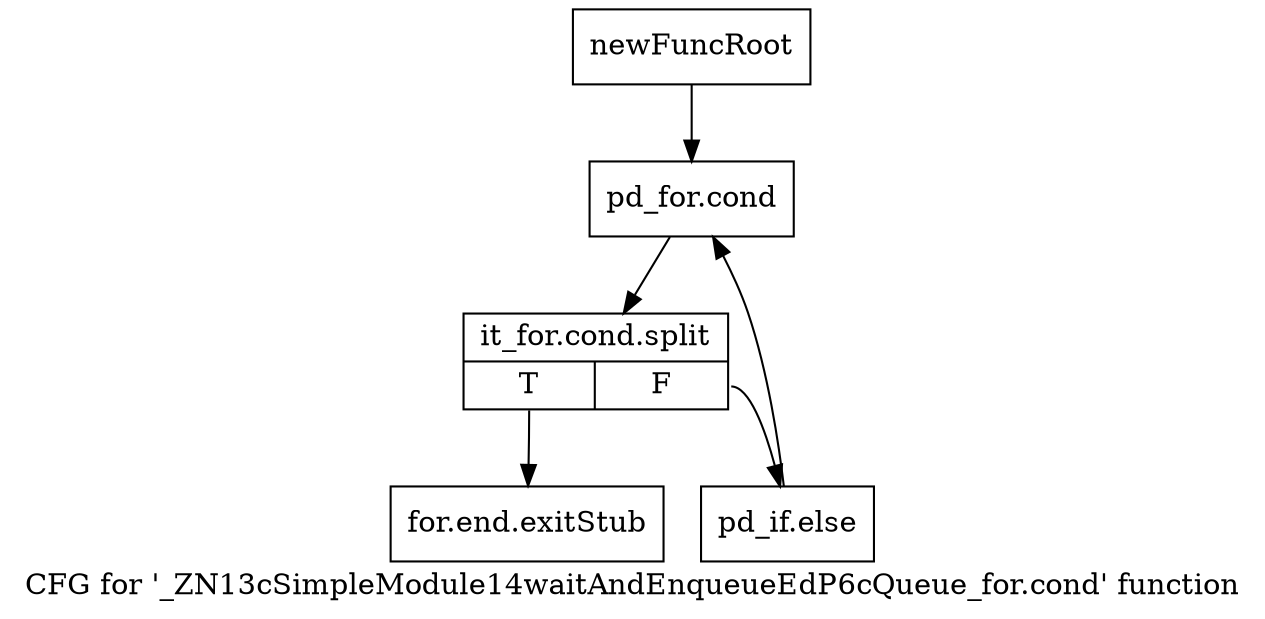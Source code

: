 digraph "CFG for '_ZN13cSimpleModule14waitAndEnqueueEdP6cQueue_for.cond' function" {
	label="CFG for '_ZN13cSimpleModule14waitAndEnqueueEdP6cQueue_for.cond' function";

	Node0x2145e60 [shape=record,label="{newFuncRoot}"];
	Node0x2145e60 -> Node0x2145f00;
	Node0x2145eb0 [shape=record,label="{for.end.exitStub}"];
	Node0x2145f00 [shape=record,label="{pd_for.cond}"];
	Node0x2145f00 -> Node0x438b6c0;
	Node0x438b6c0 [shape=record,label="{it_for.cond.split|{<s0>T|<s1>F}}"];
	Node0x438b6c0:s0 -> Node0x2145eb0;
	Node0x438b6c0:s1 -> Node0x2145f50;
	Node0x2145f50 [shape=record,label="{pd_if.else}"];
	Node0x2145f50 -> Node0x2145f00;
}
